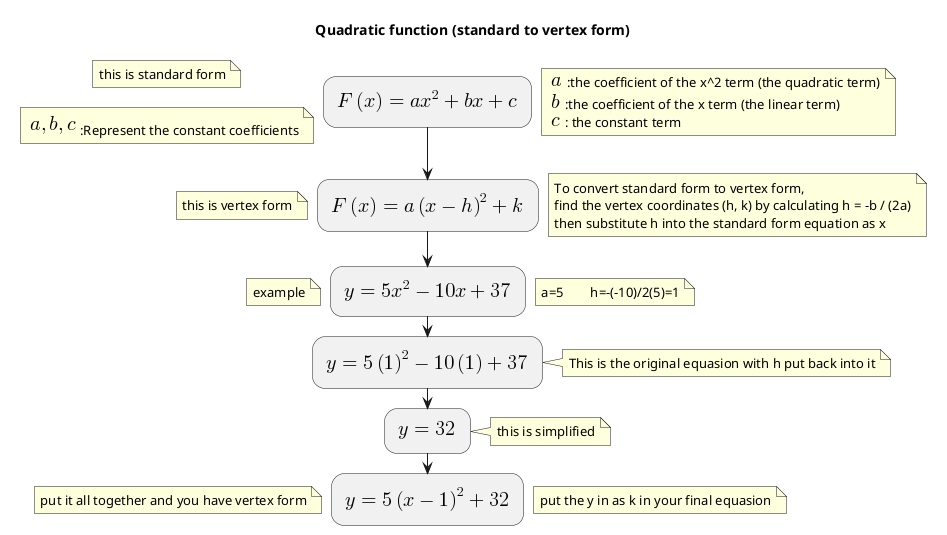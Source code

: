 @startuml Quadratics_standard_to_Vertex

title Quadratic function (standard to vertex form)
  
:<math>F(x)=ax^2+bx+c</math>;
  
note left 
  this is standard form
end note 

note left
  <math>a,b,c</math>:Represent the constant coefficients
end note 

note right
  <math>a</math>:the coefficient of the x^2 term (the quadratic term)
  <math>b</math>:the coefficient of the x term (the linear term)
  <math>c</math>: the constant term
end note
  
:<math>F(x)=a(x-h)^2+k</math>;

note left
  this is vertex form
end note 

note right
  To convert standard form to vertex form,
  find the vertex coordinates (h, k) by calculating h = -b / (2a)
  then substitute h into the standard form equation as x
end note

:<math>y=5x^2-10x+37</math>;
    
note left
  example
end note
  
note right
  a=5        h=-(-10)/2(5)=1
end note
  
:<math>y=5(1)^2-10(1)+37</math>;
    
note right
  This is the original equasion with h put back into it
end note
    
:<math>y=32</math>;
      
note right
  this is simplified
end note

:<math>y=5(x-1)^2+32</math>;

note left
  put it all together and you have vertex form
end note 

note right
  put the y in as k in your final equasion
end note

@enduml